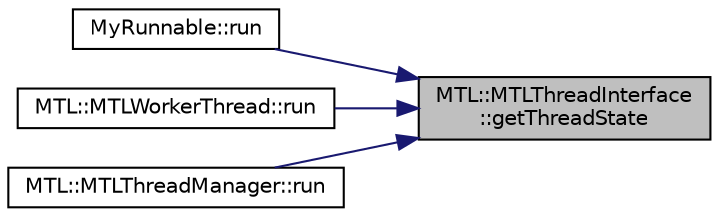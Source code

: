 digraph "MTL::MTLThreadInterface::getThreadState"
{
 // LATEX_PDF_SIZE
  edge [fontname="Helvetica",fontsize="10",labelfontname="Helvetica",labelfontsize="10"];
  node [fontname="Helvetica",fontsize="10",shape=record];
  rankdir="RL";
  Node1 [label="MTL::MTLThreadInterface\l::getThreadState",height=0.2,width=0.4,color="black", fillcolor="grey75", style="filled", fontcolor="black",tooltip="Get the Thread State object."];
  Node1 -> Node2 [dir="back",color="midnightblue",fontsize="10",style="solid"];
  Node2 [label="MyRunnable::run",height=0.2,width=0.4,color="black", fillcolor="white", style="filled",URL="$d7/d1c/classMyRunnable.html#a332dc64635ef16c977a276f2f1d6af56",tooltip="Run the runnable."];
  Node1 -> Node3 [dir="back",color="midnightblue",fontsize="10",style="solid"];
  Node3 [label="MTL::MTLWorkerThread::run",height=0.2,width=0.4,color="black", fillcolor="white", style="filled",URL="$d9/dfb/classMTL_1_1MTLWorkerThread.html#a0067ca637c784cd496622182aa88783d",tooltip="Start the thread."];
  Node1 -> Node4 [dir="back",color="midnightblue",fontsize="10",style="solid"];
  Node4 [label="MTL::MTLThreadManager::run",height=0.2,width=0.4,color="black", fillcolor="white", style="filled",URL="$db/def/classMTL_1_1MTLThreadManager.html#a0f7b9c1f198443ffcee9cb0f9e242420",tooltip="Start the thread manager."];
}
